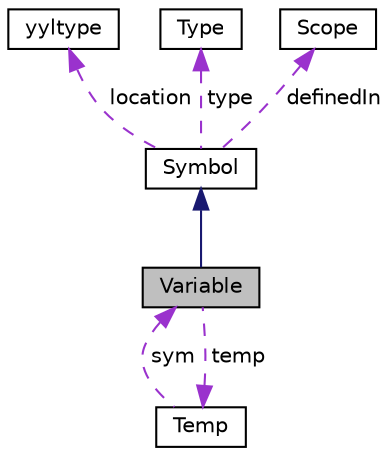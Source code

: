digraph "Variable"
{
 // LATEX_PDF_SIZE
  edge [fontname="Helvetica",fontsize="10",labelfontname="Helvetica",labelfontsize="10"];
  node [fontname="Helvetica",fontsize="10",shape=record];
  Node1 [label="Variable",height=0.2,width=0.4,color="black", fillcolor="grey75", style="filled", fontcolor="black",tooltip=" "];
  Node2 -> Node1 [dir="back",color="midnightblue",fontsize="10",style="solid",fontname="Helvetica"];
  Node2 [label="Symbol",height=0.2,width=0.4,color="black", fillcolor="white", style="filled",URL="$classSymbol.html",tooltip=" "];
  Node3 -> Node2 [dir="back",color="darkorchid3",fontsize="10",style="dashed",label=" location" ,fontname="Helvetica"];
  Node3 [label="yyltype",height=0.2,width=0.4,color="black", fillcolor="white", style="filled",URL="$structyyltype.html",tooltip="store location information"];
  Node4 -> Node2 [dir="back",color="darkorchid3",fontsize="10",style="dashed",label=" type" ,fontname="Helvetica"];
  Node4 [label="Type",height=0.2,width=0.4,color="black", fillcolor="white", style="filled",URL="$classType.html",tooltip=" "];
  Node5 -> Node2 [dir="back",color="darkorchid3",fontsize="10",style="dashed",label=" definedIn" ,fontname="Helvetica"];
  Node5 [label="Scope",height=0.2,width=0.4,color="black", fillcolor="white", style="filled",URL="$classScope.html",tooltip="scope interface"];
  Node6 -> Node1 [dir="back",color="darkorchid3",fontsize="10",style="dashed",label=" temp" ,fontname="Helvetica"];
  Node6 [label="Temp",height=0.2,width=0.4,color="black", fillcolor="white", style="filled",URL="$classTemp.html",tooltip=" "];
  Node1 -> Node6 [dir="back",color="darkorchid3",fontsize="10",style="dashed",label=" sym" ,fontname="Helvetica"];
}
